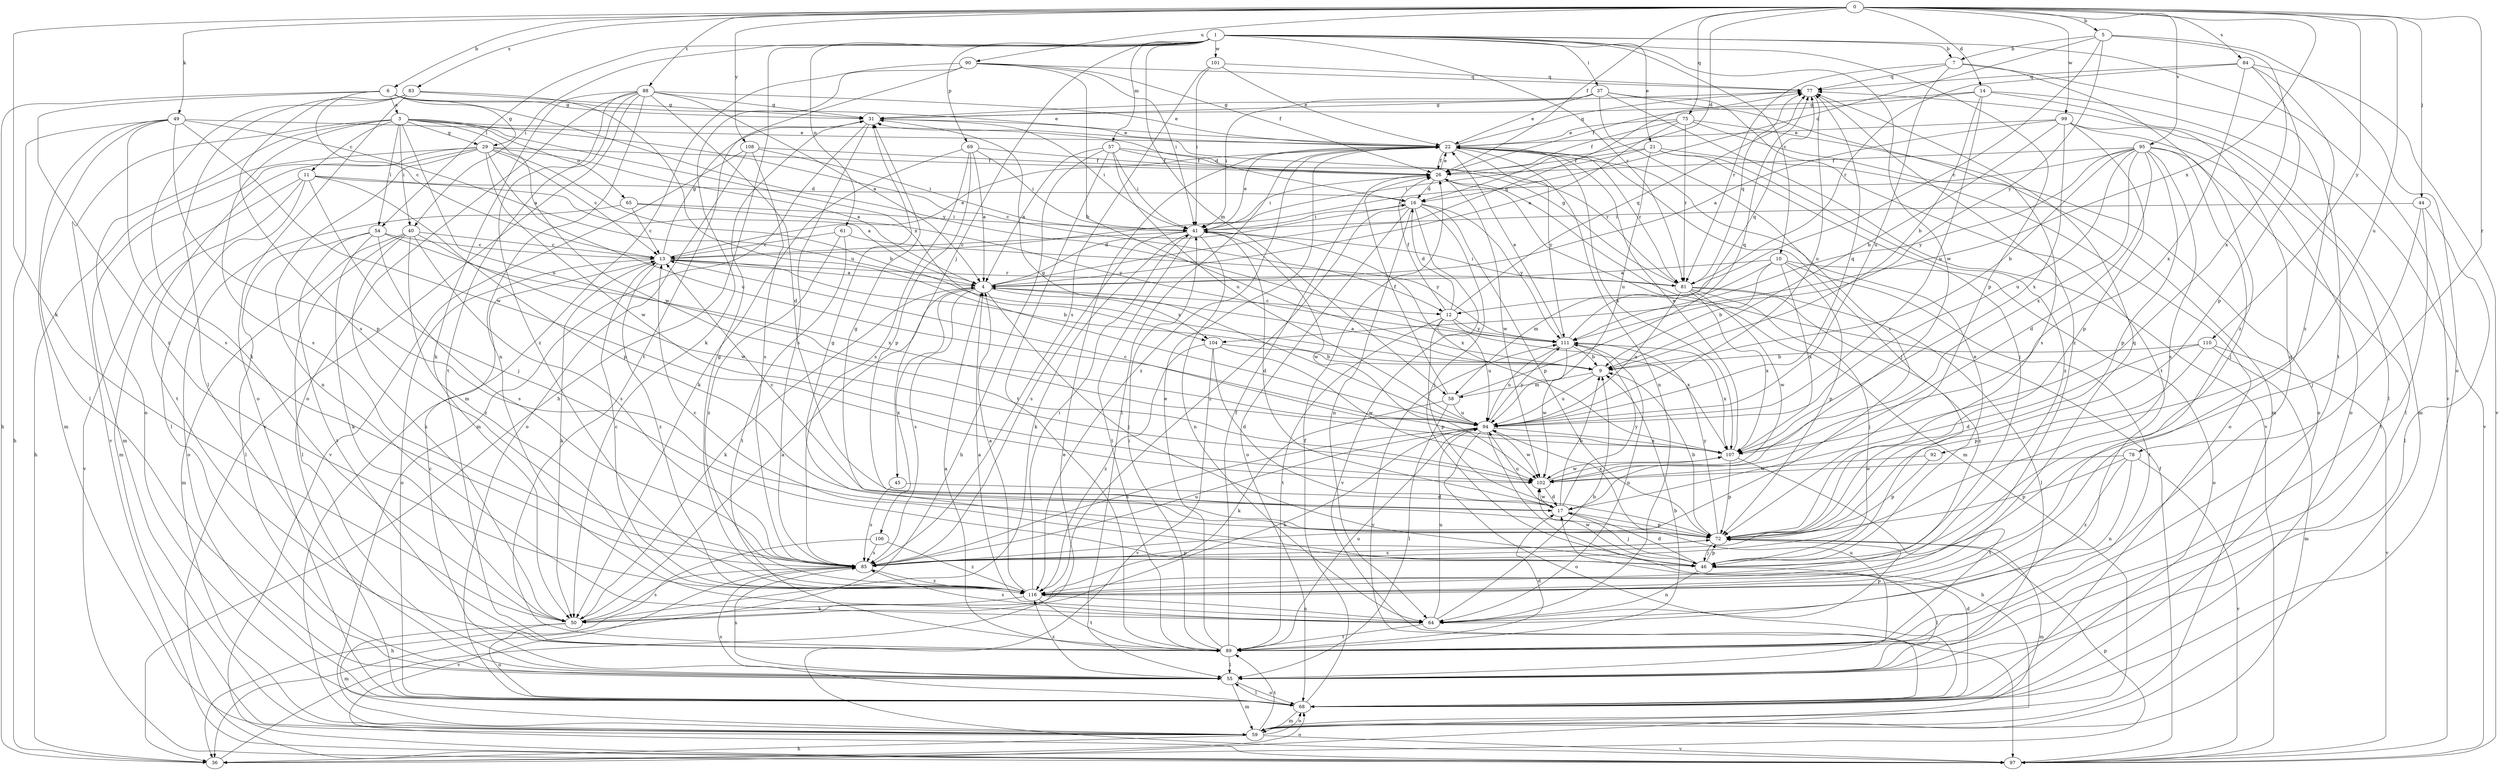 strict digraph  {
0;
1;
3;
4;
5;
6;
7;
9;
10;
11;
12;
13;
14;
16;
17;
21;
22;
26;
29;
31;
36;
37;
40;
41;
44;
45;
46;
49;
50;
54;
55;
57;
58;
59;
61;
64;
65;
68;
69;
72;
75;
77;
78;
81;
83;
84;
85;
88;
89;
90;
92;
94;
95;
97;
99;
101;
102;
104;
106;
107;
108;
110;
111;
116;
0 -> 5  [label=b];
0 -> 6  [label=b];
0 -> 14  [label=d];
0 -> 16  [label=d];
0 -> 26  [label=f];
0 -> 44  [label=j];
0 -> 49  [label=k];
0 -> 50  [label=k];
0 -> 75  [label=q];
0 -> 78  [label=r];
0 -> 83  [label=s];
0 -> 84  [label=s];
0 -> 88  [label=t];
0 -> 90  [label=u];
0 -> 92  [label=u];
0 -> 95  [label=v];
0 -> 99  [label=w];
0 -> 104  [label=x];
0 -> 108  [label=y];
0 -> 110  [label=y];
1 -> 7  [label=b];
1 -> 10  [label=c];
1 -> 21  [label=e];
1 -> 36  [label=h];
1 -> 37  [label=i];
1 -> 40  [label=i];
1 -> 45  [label=j];
1 -> 54  [label=l];
1 -> 57  [label=m];
1 -> 58  [label=m];
1 -> 61  [label=n];
1 -> 69  [label=p];
1 -> 72  [label=p];
1 -> 81  [label=r];
1 -> 97  [label=v];
1 -> 101  [label=w];
1 -> 102  [label=w];
3 -> 11  [label=c];
3 -> 12  [label=c];
3 -> 16  [label=d];
3 -> 29  [label=g];
3 -> 40  [label=i];
3 -> 54  [label=l];
3 -> 65  [label=o];
3 -> 68  [label=o];
3 -> 85  [label=s];
3 -> 94  [label=u];
3 -> 97  [label=v];
3 -> 102  [label=w];
3 -> 104  [label=x];
4 -> 12  [label=c];
4 -> 16  [label=d];
4 -> 46  [label=j];
4 -> 50  [label=k];
4 -> 77  [label=q];
4 -> 85  [label=s];
4 -> 104  [label=x];
4 -> 106  [label=x];
5 -> 7  [label=b];
5 -> 12  [label=c];
5 -> 16  [label=d];
5 -> 68  [label=o];
5 -> 107  [label=x];
5 -> 111  [label=y];
6 -> 3  [label=a];
6 -> 13  [label=c];
6 -> 22  [label=e];
6 -> 29  [label=g];
6 -> 31  [label=g];
6 -> 36  [label=h];
6 -> 111  [label=y];
6 -> 116  [label=z];
7 -> 77  [label=q];
7 -> 81  [label=r];
7 -> 89  [label=t];
7 -> 94  [label=u];
7 -> 116  [label=z];
9 -> 4  [label=a];
9 -> 58  [label=m];
9 -> 94  [label=u];
10 -> 4  [label=a];
10 -> 9  [label=b];
10 -> 58  [label=m];
10 -> 68  [label=o];
10 -> 72  [label=p];
10 -> 89  [label=t];
10 -> 107  [label=x];
11 -> 4  [label=a];
11 -> 16  [label=d];
11 -> 46  [label=j];
11 -> 55  [label=l];
11 -> 59  [label=m];
11 -> 72  [label=p];
11 -> 97  [label=v];
12 -> 16  [label=d];
12 -> 26  [label=f];
12 -> 72  [label=p];
12 -> 77  [label=q];
12 -> 89  [label=t];
12 -> 94  [label=u];
12 -> 107  [label=x];
12 -> 111  [label=y];
13 -> 4  [label=a];
13 -> 9  [label=b];
13 -> 22  [label=e];
13 -> 31  [label=g];
13 -> 50  [label=k];
13 -> 68  [label=o];
13 -> 81  [label=r];
13 -> 116  [label=z];
14 -> 9  [label=b];
14 -> 26  [label=f];
14 -> 31  [label=g];
14 -> 59  [label=m];
14 -> 94  [label=u];
14 -> 97  [label=v];
16 -> 41  [label=i];
16 -> 46  [label=j];
16 -> 64  [label=n];
16 -> 68  [label=o];
16 -> 72  [label=p];
16 -> 97  [label=v];
16 -> 111  [label=y];
16 -> 116  [label=z];
17 -> 9  [label=b];
17 -> 13  [label=c];
17 -> 46  [label=j];
17 -> 72  [label=p];
17 -> 94  [label=u];
17 -> 102  [label=w];
17 -> 111  [label=y];
21 -> 26  [label=f];
21 -> 41  [label=i];
21 -> 46  [label=j];
21 -> 68  [label=o];
21 -> 94  [label=u];
21 -> 116  [label=z];
22 -> 26  [label=f];
22 -> 46  [label=j];
22 -> 55  [label=l];
22 -> 64  [label=n];
22 -> 77  [label=q];
22 -> 81  [label=r];
22 -> 107  [label=x];
22 -> 111  [label=y];
22 -> 116  [label=z];
26 -> 16  [label=d];
26 -> 22  [label=e];
26 -> 41  [label=i];
26 -> 59  [label=m];
26 -> 102  [label=w];
29 -> 4  [label=a];
29 -> 9  [label=b];
29 -> 13  [label=c];
29 -> 26  [label=f];
29 -> 36  [label=h];
29 -> 59  [label=m];
29 -> 64  [label=n];
29 -> 89  [label=t];
29 -> 94  [label=u];
29 -> 102  [label=w];
31 -> 22  [label=e];
31 -> 41  [label=i];
31 -> 59  [label=m];
31 -> 85  [label=s];
36 -> 22  [label=e];
36 -> 68  [label=o];
36 -> 72  [label=p];
37 -> 22  [label=e];
37 -> 31  [label=g];
37 -> 41  [label=i];
37 -> 59  [label=m];
37 -> 85  [label=s];
37 -> 89  [label=t];
37 -> 97  [label=v];
40 -> 13  [label=c];
40 -> 50  [label=k];
40 -> 55  [label=l];
40 -> 59  [label=m];
40 -> 85  [label=s];
40 -> 102  [label=w];
40 -> 116  [label=z];
41 -> 13  [label=c];
41 -> 17  [label=d];
41 -> 22  [label=e];
41 -> 50  [label=k];
41 -> 64  [label=n];
41 -> 85  [label=s];
41 -> 89  [label=t];
41 -> 102  [label=w];
41 -> 107  [label=x];
44 -> 41  [label=i];
44 -> 46  [label=j];
44 -> 55  [label=l];
44 -> 89  [label=t];
45 -> 17  [label=d];
45 -> 85  [label=s];
46 -> 13  [label=c];
46 -> 17  [label=d];
46 -> 22  [label=e];
46 -> 31  [label=g];
46 -> 55  [label=l];
46 -> 64  [label=n];
46 -> 72  [label=p];
46 -> 102  [label=w];
49 -> 4  [label=a];
49 -> 22  [label=e];
49 -> 36  [label=h];
49 -> 55  [label=l];
49 -> 59  [label=m];
49 -> 72  [label=p];
49 -> 85  [label=s];
49 -> 102  [label=w];
50 -> 4  [label=a];
50 -> 59  [label=m];
50 -> 68  [label=o];
50 -> 85  [label=s];
54 -> 13  [label=c];
54 -> 50  [label=k];
54 -> 55  [label=l];
54 -> 85  [label=s];
54 -> 89  [label=t];
54 -> 107  [label=x];
55 -> 13  [label=c];
55 -> 59  [label=m];
55 -> 68  [label=o];
55 -> 85  [label=s];
55 -> 94  [label=u];
55 -> 116  [label=z];
57 -> 4  [label=a];
57 -> 26  [label=f];
57 -> 36  [label=h];
57 -> 41  [label=i];
57 -> 81  [label=r];
57 -> 89  [label=t];
57 -> 94  [label=u];
58 -> 26  [label=f];
58 -> 50  [label=k];
58 -> 55  [label=l];
58 -> 77  [label=q];
58 -> 94  [label=u];
59 -> 36  [label=h];
59 -> 68  [label=o];
59 -> 89  [label=t];
59 -> 97  [label=v];
61 -> 13  [label=c];
61 -> 89  [label=t];
61 -> 111  [label=y];
61 -> 116  [label=z];
64 -> 4  [label=a];
64 -> 9  [label=b];
64 -> 72  [label=p];
64 -> 77  [label=q];
64 -> 85  [label=s];
64 -> 89  [label=t];
64 -> 94  [label=u];
65 -> 13  [label=c];
65 -> 41  [label=i];
65 -> 68  [label=o];
65 -> 111  [label=y];
68 -> 17  [label=d];
68 -> 26  [label=f];
68 -> 55  [label=l];
68 -> 59  [label=m];
68 -> 85  [label=s];
68 -> 111  [label=y];
69 -> 4  [label=a];
69 -> 26  [label=f];
69 -> 41  [label=i];
69 -> 50  [label=k];
69 -> 72  [label=p];
69 -> 85  [label=s];
72 -> 9  [label=b];
72 -> 31  [label=g];
72 -> 46  [label=j];
72 -> 59  [label=m];
72 -> 85  [label=s];
72 -> 111  [label=y];
75 -> 4  [label=a];
75 -> 22  [label=e];
75 -> 26  [label=f];
75 -> 68  [label=o];
75 -> 81  [label=r];
75 -> 85  [label=s];
77 -> 31  [label=g];
77 -> 94  [label=u];
77 -> 116  [label=z];
78 -> 64  [label=n];
78 -> 72  [label=p];
78 -> 97  [label=v];
78 -> 102  [label=w];
78 -> 116  [label=z];
81 -> 31  [label=g];
81 -> 41  [label=i];
81 -> 46  [label=j];
81 -> 55  [label=l];
81 -> 77  [label=q];
81 -> 94  [label=u];
81 -> 102  [label=w];
81 -> 107  [label=x];
81 -> 116  [label=z];
83 -> 31  [label=g];
83 -> 50  [label=k];
83 -> 55  [label=l];
83 -> 68  [label=o];
83 -> 85  [label=s];
83 -> 94  [label=u];
84 -> 72  [label=p];
84 -> 77  [label=q];
84 -> 81  [label=r];
84 -> 97  [label=v];
84 -> 107  [label=x];
84 -> 116  [label=z];
85 -> 72  [label=p];
85 -> 94  [label=u];
85 -> 97  [label=v];
85 -> 116  [label=z];
88 -> 4  [label=a];
88 -> 17  [label=d];
88 -> 22  [label=e];
88 -> 31  [label=g];
88 -> 50  [label=k];
88 -> 64  [label=n];
88 -> 68  [label=o];
88 -> 89  [label=t];
88 -> 97  [label=v];
88 -> 116  [label=z];
89 -> 4  [label=a];
89 -> 9  [label=b];
89 -> 17  [label=d];
89 -> 22  [label=e];
89 -> 26  [label=f];
89 -> 41  [label=i];
89 -> 55  [label=l];
89 -> 94  [label=u];
90 -> 9  [label=b];
90 -> 26  [label=f];
90 -> 41  [label=i];
90 -> 50  [label=k];
90 -> 59  [label=m];
90 -> 77  [label=q];
90 -> 89  [label=t];
92 -> 72  [label=p];
92 -> 102  [label=w];
94 -> 31  [label=g];
94 -> 36  [label=h];
94 -> 50  [label=k];
94 -> 68  [label=o];
94 -> 77  [label=q];
94 -> 85  [label=s];
94 -> 102  [label=w];
94 -> 107  [label=x];
94 -> 111  [label=y];
95 -> 9  [label=b];
95 -> 13  [label=c];
95 -> 17  [label=d];
95 -> 26  [label=f];
95 -> 46  [label=j];
95 -> 55  [label=l];
95 -> 72  [label=p];
95 -> 85  [label=s];
95 -> 94  [label=u];
95 -> 107  [label=x];
95 -> 111  [label=y];
97 -> 26  [label=f];
99 -> 4  [label=a];
99 -> 9  [label=b];
99 -> 22  [label=e];
99 -> 55  [label=l];
99 -> 68  [label=o];
99 -> 72  [label=p];
99 -> 107  [label=x];
101 -> 22  [label=e];
101 -> 41  [label=i];
101 -> 77  [label=q];
101 -> 85  [label=s];
102 -> 17  [label=d];
102 -> 107  [label=x];
104 -> 9  [label=b];
104 -> 17  [label=d];
104 -> 97  [label=v];
104 -> 102  [label=w];
104 -> 116  [label=z];
106 -> 36  [label=h];
106 -> 85  [label=s];
106 -> 116  [label=z];
107 -> 13  [label=c];
107 -> 22  [label=e];
107 -> 72  [label=p];
107 -> 89  [label=t];
107 -> 102  [label=w];
108 -> 26  [label=f];
108 -> 41  [label=i];
108 -> 68  [label=o];
108 -> 85  [label=s];
108 -> 97  [label=v];
110 -> 9  [label=b];
110 -> 17  [label=d];
110 -> 59  [label=m];
110 -> 72  [label=p];
110 -> 97  [label=v];
111 -> 9  [label=b];
111 -> 22  [label=e];
111 -> 64  [label=n];
111 -> 77  [label=q];
111 -> 94  [label=u];
111 -> 102  [label=w];
111 -> 107  [label=x];
116 -> 4  [label=a];
116 -> 13  [label=c];
116 -> 31  [label=g];
116 -> 41  [label=i];
116 -> 50  [label=k];
116 -> 64  [label=n];
116 -> 77  [label=q];
116 -> 89  [label=t];
}

